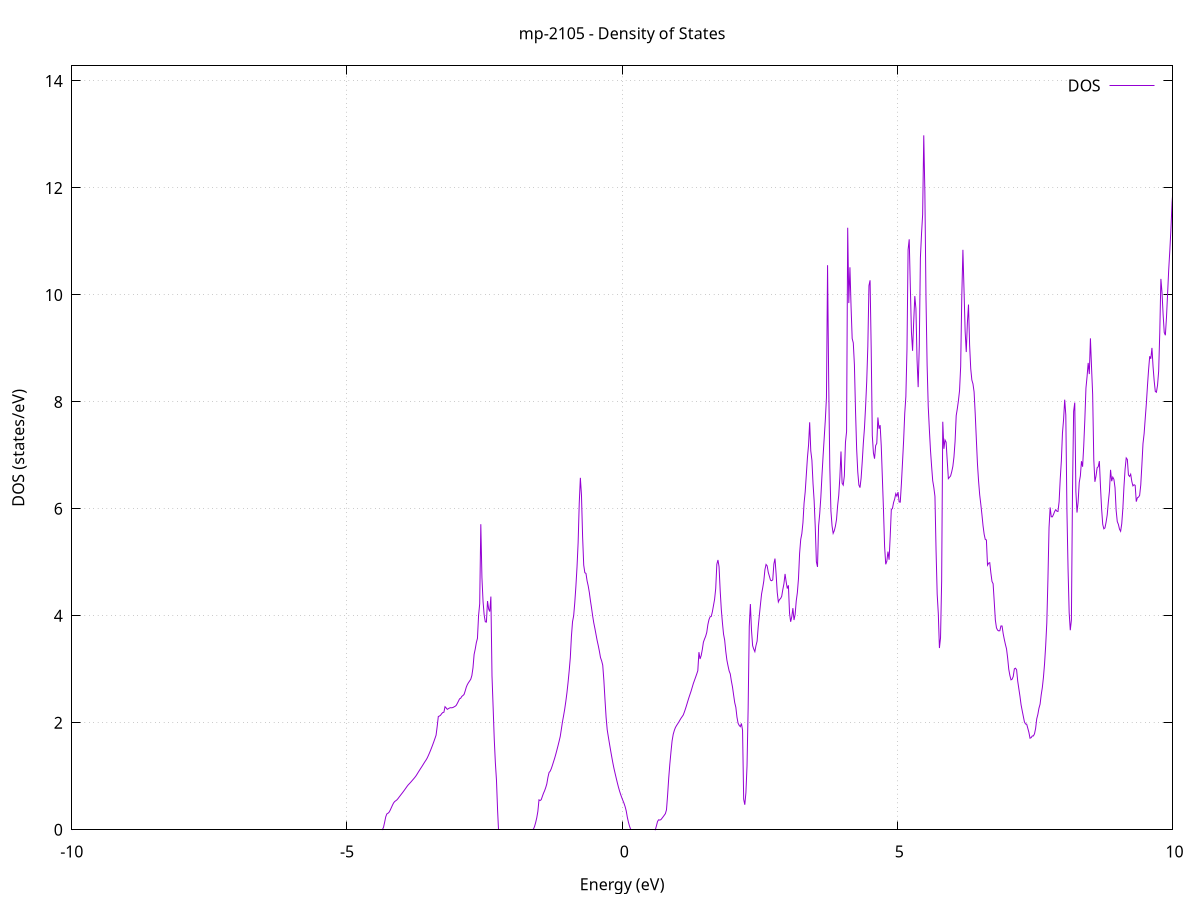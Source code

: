 set title 'mp-2105 - Density of States'
set xlabel 'Energy (eV)'
set ylabel 'DOS (states/eV)'
set grid
set xrange [-10:10]
set yrange [0:14.282]
set xzeroaxis lt -1
set terminal png size 800,600
set output 'mp-2105_dos_gnuplot.png'
plot '-' using 1:2 with lines title 'DOS'
-25.798500 0.000000
-25.778200 0.000000
-25.757900 0.000000
-25.737500 0.000000
-25.717200 0.000000
-25.696900 0.000000
-25.676600 0.000000
-25.656200 0.000000
-25.635900 0.000000
-25.615600 0.000000
-25.595300 0.000000
-25.574900 0.000000
-25.554600 0.000000
-25.534300 0.000000
-25.514000 0.000000
-25.493600 0.000000
-25.473300 0.000000
-25.453000 0.000000
-25.432700 0.000000
-25.412300 0.000000
-25.392000 0.000000
-25.371700 0.000000
-25.351400 0.000000
-25.331000 0.000000
-25.310700 0.000000
-25.290400 0.000000
-25.270100 0.000000
-25.249700 0.000000
-25.229400 0.000000
-25.209100 0.000000
-25.188800 0.000000
-25.168500 0.000000
-25.148100 0.000000
-25.127800 0.000000
-25.107500 0.000000
-25.087200 0.000000
-25.066800 0.000000
-25.046500 0.000000
-25.026200 0.000000
-25.005900 0.000000
-24.985500 0.000000
-24.965200 0.000000
-24.944900 0.000000
-24.924600 0.000000
-24.904200 0.000000
-24.883900 0.000000
-24.863600 0.000000
-24.843300 0.000000
-24.822900 0.000000
-24.802600 0.000000
-24.782300 0.000000
-24.762000 0.000000
-24.741600 0.000000
-24.721300 0.000000
-24.701000 0.000000
-24.680700 0.000000
-24.660300 0.000000
-24.640000 0.000000
-24.619700 0.000000
-24.599400 0.000000
-24.579100 0.000000
-24.558700 0.000000
-24.538400 0.000000
-24.518100 0.000000
-24.497800 0.000000
-24.477400 0.000000
-24.457100 0.000000
-24.436800 0.000000
-24.416500 0.000000
-24.396100 0.000000
-24.375800 0.000000
-24.355500 0.000000
-24.335200 0.000000
-24.314800 0.000000
-24.294500 0.000000
-24.274200 0.000000
-24.253900 0.000000
-24.233500 0.000000
-24.213200 0.000000
-24.192900 0.000000
-24.172600 0.000000
-24.152200 0.000000
-24.131900 0.000000
-24.111600 0.000000
-24.091300 0.000000
-24.070900 0.000000
-24.050600 0.000000
-24.030300 0.000000
-24.010000 0.000000
-23.989700 0.000000
-23.969300 0.000000
-23.949000 3.351500
-23.928700 23.548500
-23.908400 31.759800
-23.888000 25.136800
-23.867700 93.890100
-23.847400 83.741000
-23.827100 95.837400
-23.806700 96.867500
-23.786400 90.210000
-23.766100 75.388200
-23.745800 77.121700
-23.725400 70.261400
-23.705100 95.657500
-23.684800 102.951500
-23.664500 68.088200
-23.644100 55.281500
-23.623800 36.907900
-23.603500 36.540200
-23.583200 19.680300
-23.562800 0.000000
-23.542500 9.868900
-23.522200 16.669600
-23.501900 38.293300
-23.481500 84.327400
-23.461200 69.600200
-23.440900 72.285000
-23.420600 41.734100
-23.400300 41.325800
-23.379900 47.122000
-23.359600 58.244500
-23.339300 80.070600
-23.319000 18.258200
-23.298600 7.371400
-23.278300 0.000000
-23.258000 0.000000
-23.237700 0.000000
-23.217300 0.000000
-23.197000 0.000000
-23.176700 0.000000
-23.156400 0.000000
-23.136000 0.000000
-23.115700 0.000000
-23.095400 0.000000
-23.075100 0.000000
-23.054700 0.000000
-23.034400 0.000000
-23.014100 0.000000
-22.993800 0.000000
-22.973400 0.000000
-22.953100 0.000000
-22.932800 0.000000
-22.912500 0.000000
-22.892100 0.000000
-22.871800 0.000000
-22.851500 0.000000
-22.831200 0.000000
-22.810800 0.000000
-22.790500 0.000000
-22.770200 0.000000
-22.749900 0.000000
-22.729600 0.000000
-22.709200 0.000000
-22.688900 0.000000
-22.668600 0.000000
-22.648300 0.000000
-22.627900 0.000000
-22.607600 0.000000
-22.587300 0.000000
-22.567000 0.000000
-22.546600 0.000000
-22.526300 0.000000
-22.506000 0.000000
-22.485700 0.000000
-22.465300 0.000000
-22.445000 0.000000
-22.424700 0.000000
-22.404400 0.000000
-22.384000 0.000000
-22.363700 0.000000
-22.343400 0.000000
-22.323100 0.000000
-22.302700 0.000000
-22.282400 0.000000
-22.262100 0.000000
-22.241800 0.000000
-22.221400 0.000000
-22.201100 0.000000
-22.180800 0.000000
-22.160500 0.000000
-22.140200 0.000000
-22.119800 0.000000
-22.099500 0.000000
-22.079200 0.000000
-22.058900 0.000000
-22.038500 0.000000
-22.018200 0.000000
-21.997900 0.000000
-21.977600 0.000000
-21.957200 0.000000
-21.936900 0.000000
-21.916600 0.000000
-21.896300 0.000000
-21.875900 0.000000
-21.855600 0.000000
-21.835300 0.000000
-21.815000 0.000000
-21.794600 0.000000
-21.774300 0.000000
-21.754000 0.000000
-21.733700 0.000000
-21.713300 0.000000
-21.693000 0.000000
-21.672700 0.000000
-21.652400 0.000000
-21.632000 0.000000
-21.611700 0.000000
-21.591400 0.000000
-21.571100 0.000000
-21.550800 0.000000
-21.530400 0.000000
-21.510100 0.000000
-21.489800 0.000000
-21.469500 0.000000
-21.449100 0.000000
-21.428800 0.000000
-21.408500 0.000000
-21.388200 0.000000
-21.367800 0.000000
-21.347500 0.000000
-21.327200 0.000000
-21.306900 0.000000
-21.286500 0.000000
-21.266200 0.000000
-21.245900 0.000000
-21.225600 0.000000
-21.205200 0.000000
-21.184900 0.000000
-21.164600 0.000000
-21.144300 0.000000
-21.123900 0.000000
-21.103600 0.000000
-21.083300 0.000000
-21.063000 0.000000
-21.042600 0.000000
-21.022300 0.000000
-21.002000 0.000000
-20.981700 0.000000
-20.961400 0.000000
-20.941000 0.000000
-20.920700 0.000000
-20.900400 0.000000
-20.880100 0.000000
-20.859700 0.000000
-20.839400 0.000000
-20.819100 0.000000
-20.798800 0.000000
-20.778400 0.000000
-20.758100 0.000000
-20.737800 0.000000
-20.717500 0.000000
-20.697100 0.000000
-20.676800 0.000000
-20.656500 0.000000
-20.636200 0.000000
-20.615800 0.000000
-20.595500 0.000000
-20.575200 0.000000
-20.554900 0.000000
-20.534500 0.000000
-20.514200 0.000000
-20.493900 0.000000
-20.473600 0.000000
-20.453200 0.000000
-20.432900 0.000000
-20.412600 0.000000
-20.392300 0.000000
-20.372000 0.000000
-20.351600 0.000000
-20.331300 0.000000
-20.311000 0.000000
-20.290700 0.000000
-20.270300 0.000000
-20.250000 0.000000
-20.229700 0.000000
-20.209400 0.000000
-20.189000 0.000000
-20.168700 0.000000
-20.148400 0.000000
-20.128100 0.000000
-20.107700 0.000000
-20.087400 0.000000
-20.067100 0.000000
-20.046800 0.000000
-20.026400 0.000000
-20.006100 0.000000
-19.985800 0.000000
-19.965500 0.000000
-19.945100 0.000000
-19.924800 0.000000
-19.904500 0.000000
-19.884200 0.000000
-19.863800 0.000000
-19.843500 0.000000
-19.823200 0.000000
-19.802900 0.000000
-19.782600 0.000000
-19.762200 0.000000
-19.741900 0.000000
-19.721600 0.000000
-19.701300 0.000000
-19.680900 0.000000
-19.660600 0.000000
-19.640300 0.000000
-19.620000 0.000000
-19.599600 0.000000
-19.579300 0.000000
-19.559000 0.000000
-19.538700 0.000000
-19.518300 0.000000
-19.498000 0.000000
-19.477700 0.000000
-19.457400 0.000000
-19.437000 0.000000
-19.416700 0.000000
-19.396400 0.000000
-19.376100 0.000000
-19.355700 0.000000
-19.335400 0.000000
-19.315100 0.000000
-19.294800 0.000000
-19.274400 0.000000
-19.254100 0.000000
-19.233800 0.000000
-19.213500 0.000000
-19.193200 0.000000
-19.172800 0.000000
-19.152500 0.000000
-19.132200 0.000000
-19.111900 0.000000
-19.091500 0.000000
-19.071200 0.000000
-19.050900 0.000000
-19.030600 0.000000
-19.010200 0.000000
-18.989900 0.000000
-18.969600 0.000000
-18.949300 0.000000
-18.928900 0.000000
-18.908600 0.000000
-18.888300 0.000000
-18.868000 0.000000
-18.847600 0.000000
-18.827300 0.000000
-18.807000 0.000000
-18.786700 0.000000
-18.766300 0.000000
-18.746000 0.000000
-18.725700 0.000000
-18.705400 0.000000
-18.685000 0.000000
-18.664700 0.000000
-18.644400 0.000000
-18.624100 0.000000
-18.603800 0.000000
-18.583400 0.000000
-18.563100 0.000000
-18.542800 0.000000
-18.522500 0.000000
-18.502100 0.000000
-18.481800 0.000000
-18.461500 0.000000
-18.441200 0.000000
-18.420800 0.000000
-18.400500 0.000000
-18.380200 0.000000
-18.359900 0.000000
-18.339500 0.000000
-18.319200 0.000000
-18.298900 0.000000
-18.278600 0.000000
-18.258200 0.000000
-18.237900 0.000000
-18.217600 0.000000
-18.197300 0.000000
-18.176900 0.000000
-18.156600 0.000000
-18.136300 0.000000
-18.116000 0.000000
-18.095600 0.000000
-18.075300 0.000000
-18.055000 0.000000
-18.034700 0.000000
-18.014400 0.000000
-17.994000 0.000000
-17.973700 0.000000
-17.953400 0.000000
-17.933100 0.000000
-17.912700 0.000000
-17.892400 0.000000
-17.872100 0.000000
-17.851800 0.000000
-17.831400 0.000000
-17.811100 0.000000
-17.790800 0.000000
-17.770500 0.000000
-17.750100 0.000000
-17.729800 0.000000
-17.709500 0.000000
-17.689200 0.000000
-17.668800 0.000000
-17.648500 0.000000
-17.628200 0.000000
-17.607900 0.000000
-17.587500 0.000000
-17.567200 0.000000
-17.546900 0.000000
-17.526600 0.000000
-17.506200 0.000000
-17.485900 0.000000
-17.465600 0.000000
-17.445300 0.000000
-17.425000 0.000000
-17.404600 0.000000
-17.384300 0.000000
-17.364000 0.000000
-17.343700 0.000000
-17.323300 0.000000
-17.303000 0.000000
-17.282700 0.000000
-17.262400 0.000000
-17.242000 0.000000
-17.221700 0.000000
-17.201400 0.000000
-17.181100 0.000000
-17.160700 0.000000
-17.140400 0.000000
-17.120100 0.000000
-17.099800 0.000000
-17.079400 0.000000
-17.059100 0.000000
-17.038800 0.000000
-17.018500 0.000000
-16.998100 0.000000
-16.977800 0.000000
-16.957500 0.000000
-16.937200 0.000000
-16.916800 0.000000
-16.896500 0.000000
-16.876200 0.000000
-16.855900 0.000000
-16.835600 0.000000
-16.815200 0.000000
-16.794900 0.000000
-16.774600 0.000000
-16.754300 0.000000
-16.733900 0.000000
-16.713600 0.000000
-16.693300 0.000000
-16.673000 0.000000
-16.652600 0.000000
-16.632300 0.000000
-16.612000 0.000000
-16.591700 0.000000
-16.571300 0.000000
-16.551000 0.000000
-16.530700 0.000000
-16.510400 0.000000
-16.490000 0.000000
-16.469700 0.000000
-16.449400 0.000000
-16.429100 0.000000
-16.408700 0.000000
-16.388400 0.000000
-16.368100 0.000000
-16.347800 0.000000
-16.327400 0.000000
-16.307100 0.000000
-16.286800 0.000000
-16.266500 0.000000
-16.246200 0.000000
-16.225800 0.000000
-16.205500 0.000000
-16.185200 0.000000
-16.164900 0.000000
-16.144500 0.000000
-16.124200 0.000000
-16.103900 0.000000
-16.083600 0.000000
-16.063200 0.000000
-16.042900 0.000000
-16.022600 0.000000
-16.002300 0.000000
-15.981900 0.000000
-15.961600 0.000000
-15.941300 0.000000
-15.921000 0.000000
-15.900600 0.000000
-15.880300 0.000000
-15.860000 0.000000
-15.839700 0.000000
-15.819300 0.000000
-15.799000 0.000000
-15.778700 0.000000
-15.758400 0.000000
-15.738000 0.000000
-15.717700 0.000000
-15.697400 0.000000
-15.677100 0.000000
-15.656800 0.000000
-15.636400 0.000000
-15.616100 0.000000
-15.595800 0.000000
-15.575500 0.000000
-15.555100 0.000000
-15.534800 0.000000
-15.514500 0.000000
-15.494200 0.000000
-15.473800 0.000000
-15.453500 0.000000
-15.433200 0.000000
-15.412900 0.000000
-15.392500 0.000000
-15.372200 0.000000
-15.351900 0.000000
-15.331600 0.000000
-15.311200 0.000000
-15.290900 0.000000
-15.270600 0.000000
-15.250300 0.000000
-15.229900 0.000000
-15.209600 0.000000
-15.189300 0.000000
-15.169000 0.000000
-15.148600 0.000000
-15.128300 0.000000
-15.108000 0.000000
-15.087700 0.000000
-15.067400 0.000000
-15.047000 0.000000
-15.026700 0.000000
-15.006400 0.000000
-14.986100 0.000000
-14.965700 0.000000
-14.945400 0.000000
-14.925100 0.000000
-14.904800 0.000000
-14.884400 0.000000
-14.864100 0.000000
-14.843800 0.000000
-14.823500 0.000000
-14.803100 0.000000
-14.782800 0.000000
-14.762500 0.000000
-14.742200 0.000000
-14.721800 0.000000
-14.701500 0.000000
-14.681200 0.000000
-14.660900 0.000000
-14.640500 0.000000
-14.620200 0.000000
-14.599900 0.000000
-14.579600 0.000000
-14.559200 0.000000
-14.538900 0.000000
-14.518600 0.000000
-14.498300 0.000000
-14.478000 0.000000
-14.457600 0.000000
-14.437300 0.000000
-14.417000 0.000000
-14.396700 0.000000
-14.376300 0.000000
-14.356000 0.000000
-14.335700 0.000000
-14.315400 0.000000
-14.295000 0.000000
-14.274700 0.000000
-14.254400 0.000000
-14.234100 0.000000
-14.213700 0.000000
-14.193400 0.000000
-14.173100 0.000000
-14.152800 0.000000
-14.132400 0.000000
-14.112100 0.000000
-14.091800 0.000000
-14.071500 0.000000
-14.051100 0.000000
-14.030800 0.000000
-14.010500 0.000000
-13.990200 0.000000
-13.969800 0.000000
-13.949500 0.000000
-13.929200 0.000000
-13.908900 0.000000
-13.888600 0.000000
-13.868200 0.000000
-13.847900 0.000000
-13.827600 0.000000
-13.807300 0.000000
-13.786900 0.000000
-13.766600 0.000000
-13.746300 0.000000
-13.726000 0.000000
-13.705600 0.000000
-13.685300 0.000000
-13.665000 0.000000
-13.644700 0.000000
-13.624300 0.000000
-13.604000 0.000000
-13.583700 0.000000
-13.563400 0.000000
-13.543000 0.000000
-13.522700 0.000000
-13.502400 0.000000
-13.482100 0.000000
-13.461700 0.000000
-13.441400 0.000000
-13.421100 0.000000
-13.400800 0.000000
-13.380400 0.000000
-13.360100 0.000000
-13.339800 0.000000
-13.319500 0.000000
-13.299200 0.000000
-13.278800 0.000000
-13.258500 0.000000
-13.238200 0.000000
-13.217900 0.000000
-13.197500 0.000000
-13.177200 0.000000
-13.156900 0.000000
-13.136600 0.000000
-13.116200 0.000000
-13.095900 0.000000
-13.075600 0.000000
-13.055300 0.000000
-13.034900 0.000000
-13.014600 0.000000
-12.994300 0.000000
-12.974000 0.000000
-12.953600 0.000000
-12.933300 0.000000
-12.913000 0.000000
-12.892700 0.000000
-12.872300 0.000000
-12.852000 0.000000
-12.831700 0.000000
-12.811400 0.000000
-12.791000 0.000000
-12.770700 0.000000
-12.750400 0.000000
-12.730100 0.000000
-12.709800 0.000000
-12.689400 0.000000
-12.669100 0.000000
-12.648800 0.000000
-12.628500 0.000000
-12.608100 0.000000
-12.587800 0.000000
-12.567500 0.000000
-12.547200 0.000000
-12.526800 0.000000
-12.506500 0.000000
-12.486200 0.000000
-12.465900 0.000000
-12.445500 0.000000
-12.425200 0.000000
-12.404900 0.000000
-12.384600 0.000000
-12.364200 0.000000
-12.343900 0.000000
-12.323600 0.000000
-12.303300 0.000000
-12.282900 0.000000
-12.262600 0.000000
-12.242300 0.000000
-12.222000 0.000000
-12.201600 0.000000
-12.181300 0.000000
-12.161000 0.000000
-12.140700 0.000000
-12.120400 0.000000
-12.100000 0.000000
-12.079700 0.000000
-12.059400 0.000000
-12.039100 0.000000
-12.018700 0.000000
-11.998400 0.000000
-11.978100 0.000000
-11.957800 0.000000
-11.937400 0.000000
-11.917100 0.000000
-11.896800 0.000000
-11.876500 0.000000
-11.856100 0.000000
-11.835800 0.000000
-11.815500 0.000000
-11.795200 0.000000
-11.774800 0.000000
-11.754500 0.000000
-11.734200 0.000000
-11.713900 0.000000
-11.693500 0.000000
-11.673200 0.000000
-11.652900 0.000000
-11.632600 0.000000
-11.612200 0.000000
-11.591900 0.000000
-11.571600 0.000000
-11.551300 0.000000
-11.531000 0.000000
-11.510600 0.000000
-11.490300 0.000000
-11.470000 0.000000
-11.449700 0.000000
-11.429300 0.000000
-11.409000 0.000000
-11.388700 0.000000
-11.368400 0.000000
-11.348000 0.000000
-11.327700 0.000000
-11.307400 0.000000
-11.287100 0.000000
-11.266700 0.000000
-11.246400 0.000000
-11.226100 0.000000
-11.205800 0.000000
-11.185400 0.000000
-11.165100 0.000000
-11.144800 0.000000
-11.124500 0.000000
-11.104100 0.000000
-11.083800 0.000000
-11.063500 0.000000
-11.043200 0.000000
-11.022800 0.000000
-11.002500 0.000000
-10.982200 0.000000
-10.961900 0.000000
-10.941600 0.000000
-10.921200 0.000000
-10.900900 0.000000
-10.880600 0.000000
-10.860300 0.000000
-10.839900 0.000000
-10.819600 0.000000
-10.799300 0.000000
-10.779000 0.000000
-10.758600 0.000000
-10.738300 0.000000
-10.718000 0.000000
-10.697700 0.000000
-10.677300 0.000000
-10.657000 0.000000
-10.636700 0.000000
-10.616400 0.000000
-10.596000 0.000000
-10.575700 0.000000
-10.555400 0.000000
-10.535100 0.000000
-10.514700 0.000000
-10.494400 0.000000
-10.474100 0.000000
-10.453800 0.000000
-10.433400 0.000000
-10.413100 0.000000
-10.392800 0.000000
-10.372500 0.000000
-10.352200 0.000000
-10.331800 0.000000
-10.311500 0.000000
-10.291200 0.000000
-10.270900 0.000000
-10.250500 0.000000
-10.230200 0.000000
-10.209900 0.000000
-10.189600 0.000000
-10.169200 0.000000
-10.148900 0.000000
-10.128600 0.000000
-10.108300 0.000000
-10.087900 0.000000
-10.067600 0.000000
-10.047300 0.000000
-10.027000 0.000000
-10.006600 0.000000
-9.986300 0.000000
-9.966000 0.000000
-9.945700 0.000000
-9.925300 0.000000
-9.905000 0.000000
-9.884700 0.000000
-9.864400 0.000000
-9.844000 0.000000
-9.823700 0.000000
-9.803400 0.000000
-9.783100 0.000000
-9.762800 0.000000
-9.742400 0.000000
-9.722100 0.000000
-9.701800 0.000000
-9.681500 0.000000
-9.661100 0.000000
-9.640800 0.000000
-9.620500 0.000000
-9.600200 0.000000
-9.579800 0.000000
-9.559500 0.000000
-9.539200 0.000000
-9.518900 0.000000
-9.498500 0.000000
-9.478200 0.000000
-9.457900 0.000000
-9.437600 0.000000
-9.417200 0.000000
-9.396900 0.000000
-9.376600 0.000000
-9.356300 0.000000
-9.335900 0.000000
-9.315600 0.000000
-9.295300 0.000000
-9.275000 0.000000
-9.254600 0.000000
-9.234300 0.000000
-9.214000 0.000000
-9.193700 0.000000
-9.173400 0.000000
-9.153000 0.000000
-9.132700 0.000000
-9.112400 0.000000
-9.092100 0.000000
-9.071700 0.000000
-9.051400 0.000000
-9.031100 0.000000
-9.010800 0.000000
-8.990400 0.000000
-8.970100 0.000000
-8.949800 0.000000
-8.929500 0.000000
-8.909100 0.000000
-8.888800 0.000000
-8.868500 0.000000
-8.848200 0.000000
-8.827800 0.000000
-8.807500 0.000000
-8.787200 0.000000
-8.766900 0.000000
-8.746500 0.000000
-8.726200 0.000000
-8.705900 0.000000
-8.685600 0.000000
-8.665200 0.000000
-8.644900 0.000000
-8.624600 0.000000
-8.604300 0.000000
-8.584000 0.000000
-8.563600 0.000000
-8.543300 0.000000
-8.523000 0.000000
-8.502700 0.000000
-8.482300 0.000000
-8.462000 0.000000
-8.441700 0.000000
-8.421400 0.000000
-8.401000 0.000000
-8.380700 0.000000
-8.360400 0.000000
-8.340100 0.000000
-8.319700 0.000000
-8.299400 0.000000
-8.279100 0.000000
-8.258800 0.000000
-8.238400 0.000000
-8.218100 0.000000
-8.197800 0.000000
-8.177500 0.000000
-8.157100 0.000000
-8.136800 0.000000
-8.116500 0.000000
-8.096200 0.000000
-8.075800 0.000000
-8.055500 0.000000
-8.035200 0.000000
-8.014900 0.000000
-7.994600 0.000000
-7.974200 0.000000
-7.953900 0.000000
-7.933600 0.000000
-7.913300 0.000000
-7.892900 0.000000
-7.872600 0.000000
-7.852300 0.000000
-7.832000 0.000000
-7.811600 0.000000
-7.791300 0.000000
-7.771000 0.000000
-7.750700 0.000000
-7.730300 0.000000
-7.710000 0.000000
-7.689700 0.000000
-7.669400 0.000000
-7.649000 0.000000
-7.628700 0.000000
-7.608400 0.000000
-7.588100 0.000000
-7.567700 0.000000
-7.547400 0.000000
-7.527100 0.000000
-7.506800 0.000000
-7.486400 0.000000
-7.466100 0.000000
-7.445800 0.000000
-7.425500 0.000000
-7.405100 0.000000
-7.384800 0.000000
-7.364500 0.000000
-7.344200 0.000000
-7.323900 0.000000
-7.303500 0.000000
-7.283200 0.000000
-7.262900 0.000000
-7.242600 0.000000
-7.222200 0.000000
-7.201900 0.000000
-7.181600 0.000000
-7.161300 0.000000
-7.140900 0.000000
-7.120600 0.000000
-7.100300 0.000000
-7.080000 0.000000
-7.059600 0.000000
-7.039300 0.000000
-7.019000 0.000000
-6.998700 0.000000
-6.978300 0.000000
-6.958000 0.000000
-6.937700 0.000000
-6.917400 0.000000
-6.897000 0.000000
-6.876700 0.000000
-6.856400 0.000000
-6.836100 0.000000
-6.815700 0.000000
-6.795400 0.000000
-6.775100 0.000000
-6.754800 0.000000
-6.734500 0.000000
-6.714100 0.000000
-6.693800 0.000000
-6.673500 0.000000
-6.653200 0.000000
-6.632800 0.000000
-6.612500 0.000000
-6.592200 0.000000
-6.571900 0.000000
-6.551500 0.000000
-6.531200 0.000000
-6.510900 0.000000
-6.490600 0.000000
-6.470200 0.000000
-6.449900 0.000000
-6.429600 0.000000
-6.409300 0.000000
-6.388900 0.000000
-6.368600 0.000000
-6.348300 0.000000
-6.328000 0.000000
-6.307600 0.000000
-6.287300 0.000000
-6.267000 0.000000
-6.246700 0.000000
-6.226300 0.000000
-6.206000 0.000000
-6.185700 0.000000
-6.165400 0.000000
-6.145100 0.000000
-6.124700 0.000000
-6.104400 0.000000
-6.084100 0.000000
-6.063800 0.000000
-6.043400 0.000000
-6.023100 0.000000
-6.002800 0.000000
-5.982500 0.000000
-5.962100 0.000000
-5.941800 0.000000
-5.921500 0.000000
-5.901200 0.000000
-5.880800 0.000000
-5.860500 0.000000
-5.840200 0.000000
-5.819900 0.000000
-5.799500 0.000000
-5.779200 0.000000
-5.758900 0.000000
-5.738600 0.000000
-5.718200 0.000000
-5.697900 0.000000
-5.677600 0.000000
-5.657300 0.000000
-5.636900 0.000000
-5.616600 0.000000
-5.596300 0.000000
-5.576000 0.000000
-5.555700 0.000000
-5.535300 0.000000
-5.515000 0.000000
-5.494700 0.000000
-5.474400 0.000000
-5.454000 0.000000
-5.433700 0.000000
-5.413400 0.000000
-5.393100 0.000000
-5.372700 0.000000
-5.352400 0.000000
-5.332100 0.000000
-5.311800 0.000000
-5.291400 0.000000
-5.271100 0.000000
-5.250800 0.000000
-5.230500 0.000000
-5.210100 0.000000
-5.189800 0.000000
-5.169500 0.000000
-5.149200 0.000000
-5.128800 0.000000
-5.108500 0.000000
-5.088200 0.000000
-5.067900 0.000000
-5.047500 0.000000
-5.027200 0.000000
-5.006900 0.000000
-4.986600 0.000000
-4.966300 0.000000
-4.945900 0.000000
-4.925600 0.000000
-4.905300 0.000000
-4.885000 0.000000
-4.864600 0.000000
-4.844300 0.000000
-4.824000 0.000000
-4.803700 0.000000
-4.783300 0.000000
-4.763000 0.000000
-4.742700 0.000000
-4.722400 0.000000
-4.702000 0.000000
-4.681700 0.000000
-4.661400 0.000000
-4.641100 0.000000
-4.620700 0.000000
-4.600400 0.000000
-4.580100 0.000000
-4.559800 0.000000
-4.539400 0.000000
-4.519100 0.000000
-4.498800 0.000000
-4.478500 0.000000
-4.458100 0.000000
-4.437800 0.000000
-4.417500 0.000000
-4.397200 0.000000
-4.376900 0.000000
-4.356500 0.003000
-4.336200 0.045800
-4.315900 0.138800
-4.295600 0.242200
-4.275200 0.296700
-4.254900 0.308900
-4.234600 0.328500
-4.214300 0.366400
-4.193900 0.412900
-4.173600 0.459600
-4.153300 0.501200
-4.133000 0.527800
-4.112600 0.543000
-4.092300 0.559400
-4.072000 0.584200
-4.051700 0.612100
-4.031300 0.639500
-4.011000 0.666700
-3.990700 0.693600
-3.970400 0.721800
-3.950000 0.750600
-3.929700 0.780000
-3.909400 0.809900
-3.889100 0.836900
-3.868700 0.859200
-3.848400 0.881200
-3.828100 0.905100
-3.807800 0.929500
-3.787500 0.953600
-3.767100 0.978900
-3.746800 1.006300
-3.726500 1.039100
-3.706200 1.073400
-3.685800 1.106800
-3.665500 1.139600
-3.645200 1.171700
-3.624900 1.204800
-3.604500 1.239100
-3.584200 1.272200
-3.563900 1.302900
-3.543600 1.338800
-3.523200 1.383300
-3.502900 1.431400
-3.482600 1.481800
-3.462300 1.534700
-3.441900 1.589600
-3.421600 1.647500
-3.401300 1.707100
-3.381000 1.768200
-3.360600 1.933600
-3.340300 2.117300
-3.320000 2.126700
-3.299700 2.141000
-3.279300 2.171200
-3.259000 2.192300
-3.238700 2.197600
-3.218400 2.300900
-3.198100 2.279000
-3.177700 2.251800
-3.157400 2.263600
-3.137100 2.276800
-3.116800 2.282300
-3.096400 2.280500
-3.076100 2.285500
-3.055800 2.296700
-3.035500 2.308000
-3.015100 2.325400
-2.994800 2.363600
-2.974500 2.404800
-2.954200 2.447700
-2.933800 2.458700
-2.913500 2.493100
-2.893200 2.509900
-2.872900 2.529400
-2.852500 2.593200
-2.832200 2.665900
-2.811900 2.715700
-2.791600 2.751100
-2.771200 2.782300
-2.750900 2.813400
-2.730600 2.883400
-2.710300 3.027600
-2.689900 3.277700
-2.669600 3.377400
-2.649300 3.499100
-2.629000 3.579100
-2.608700 4.006300
-2.588300 4.224100
-2.568000 5.712600
-2.547700 4.716000
-2.527400 4.267600
-2.507000 4.013400
-2.486700 3.888700
-2.466400 3.883100
-2.446100 4.276600
-2.425700 4.127400
-2.405400 4.080200
-2.385100 4.359900
-2.364800 2.877700
-2.344400 2.292700
-2.324100 1.700900
-2.303800 1.257000
-2.283500 0.927200
-2.263100 0.362600
-2.242800 0.000000
-2.222500 0.000000
-2.202200 0.000000
-2.181800 0.000000
-2.161500 0.000000
-2.141200 0.000000
-2.120900 0.000000
-2.100500 0.000000
-2.080200 0.000000
-2.059900 0.000000
-2.039600 0.000000
-2.019300 0.000000
-1.998900 0.000000
-1.978600 0.000000
-1.958300 0.000000
-1.938000 0.000000
-1.917600 0.000000
-1.897300 0.000000
-1.877000 0.000000
-1.856700 0.000000
-1.836300 0.000000
-1.816000 0.000000
-1.795700 0.000000
-1.775400 0.000000
-1.755000 0.000000
-1.734700 0.000000
-1.714400 0.000000
-1.694100 0.000000
-1.673700 0.000000
-1.653400 0.000000
-1.633100 0.000000
-1.612800 0.009800
-1.592400 0.059300
-1.572100 0.132900
-1.551800 0.222200
-1.531500 0.343200
-1.511100 0.559600
-1.490800 0.547000
-1.470500 0.562200
-1.450200 0.622900
-1.429900 0.681400
-1.409500 0.728700
-1.389200 0.787700
-1.368900 0.857500
-1.348600 0.980000
-1.328200 1.070300
-1.307900 1.095100
-1.287600 1.142300
-1.267300 1.204400
-1.246900 1.271200
-1.226600 1.336800
-1.206300 1.410000
-1.186000 1.488900
-1.165600 1.570600
-1.145300 1.655000
-1.125000 1.744100
-1.104700 1.878400
-1.084300 2.019200
-1.064000 2.133900
-1.043700 2.255500
-1.023400 2.400400
-1.003000 2.563000
-0.982700 2.754800
-0.962400 2.970200
-0.942100 3.216100
-0.921700 3.614500
-0.901400 3.890400
-0.881100 4.000200
-0.860800 4.245100
-0.840500 4.549700
-0.820100 4.911800
-0.799800 5.368000
-0.779500 6.107900
-0.759200 6.580300
-0.738800 6.251600
-0.718500 5.478900
-0.698200 4.948900
-0.677900 4.806100
-0.657500 4.793800
-0.637200 4.654400
-0.616900 4.560900
-0.596600 4.439700
-0.576200 4.283600
-0.555900 4.145700
-0.535600 3.997300
-0.515300 3.866500
-0.494900 3.762800
-0.474600 3.650000
-0.454300 3.538700
-0.434000 3.444500
-0.413600 3.339200
-0.393300 3.220200
-0.373000 3.160200
-0.352700 3.077900
-0.332300 2.797000
-0.312000 2.439100
-0.291700 2.105200
-0.271400 1.870400
-0.251100 1.739300
-0.230700 1.612800
-0.210400 1.488600
-0.190100 1.370100
-0.169800 1.255400
-0.149400 1.150500
-0.129100 1.059800
-0.108800 0.970300
-0.088500 0.883100
-0.068100 0.800700
-0.047800 0.726600
-0.027500 0.661500
-0.007200 0.603000
0.013200 0.548300
0.033500 0.497000
0.053800 0.433100
0.074100 0.352900
0.094500 0.232600
0.114800 0.138900
0.135100 0.064100
0.155400 0.008300
0.175800 0.000000
0.196100 0.000000
0.216400 0.000000
0.236700 0.000000
0.257100 0.000000
0.277400 0.000000
0.297700 0.000000
0.318000 0.000000
0.338300 0.000000
0.358700 0.000000
0.379000 0.000000
0.399300 0.000000
0.419600 0.000000
0.440000 0.000000
0.460300 0.000000
0.480600 0.000000
0.500900 0.000000
0.521300 0.000000
0.541600 0.000000
0.561900 0.000000
0.582200 0.000000
0.602600 0.000300
0.622900 0.073100
0.643200 0.155300
0.663500 0.187000
0.683900 0.181100
0.704200 0.189600
0.724500 0.215600
0.744800 0.243000
0.765200 0.271700
0.785500 0.301500
0.805800 0.373900
0.826100 0.650100
0.846500 0.971200
0.866800 1.231000
0.887100 1.455700
0.907400 1.660100
0.927700 1.784100
0.948100 1.857200
0.968400 1.912900
0.988700 1.948900
1.009000 1.981900
1.029400 2.014200
1.049700 2.051100
1.070000 2.085400
1.090300 2.115500
1.110700 2.146500
1.131000 2.202600
1.151300 2.263900
1.171600 2.330700
1.192000 2.401200
1.212300 2.468500
1.232600 2.530900
1.252900 2.593000
1.273300 2.663800
1.293600 2.734600
1.313900 2.793000
1.334200 2.851100
1.354600 2.911100
1.374900 2.973300
1.395200 3.320800
1.415500 3.193400
1.435900 3.256100
1.456200 3.367000
1.476500 3.507000
1.496800 3.565800
1.517100 3.617200
1.537500 3.691000
1.557800 3.836700
1.578100 3.931200
1.598400 3.981700
1.618800 3.988700
1.639100 4.074000
1.659400 4.191300
1.679700 4.308500
1.700100 4.509300
1.720400 4.963700
1.740700 5.044300
1.761000 4.917300
1.781400 4.471200
1.801700 4.119600
1.822000 3.872600
1.842300 3.657900
1.862700 3.546900
1.883000 3.334500
1.903300 3.171200
1.923600 3.065600
1.944000 2.970000
1.964300 2.914700
1.984600 2.781600
2.004900 2.670300
2.025300 2.520900
2.045600 2.376500
2.065900 2.289200
2.086200 2.106900
2.106500 1.991900
2.126900 1.950800
2.147200 1.927500
2.167500 1.987700
2.187800 1.860200
2.208200 0.572300
2.228500 0.467900
2.248800 0.692100
2.269100 1.196500
2.289500 2.277700
2.309800 3.805600
2.330100 4.220100
2.350400 3.729100
2.370800 3.442000
2.391100 3.378000
2.411400 3.330000
2.431700 3.442900
2.452100 3.525800
2.472400 3.793300
2.492700 4.006000
2.513000 4.211500
2.533400 4.408900
2.553700 4.521200
2.574000 4.651300
2.594300 4.862400
2.614700 4.960500
2.635000 4.934400
2.655300 4.811900
2.675600 4.739200
2.695900 4.666400
2.716300 4.656000
2.736600 4.672700
2.756900 4.970100
2.777200 5.070400
2.797600 4.781100
2.817900 4.439200
2.838200 4.258200
2.858500 4.303800
2.878900 4.322700
2.899200 4.364100
2.919500 4.492100
2.939800 4.599700
2.960200 4.782900
2.980500 4.634300
3.000800 4.510300
3.021100 4.569800
3.041500 4.049000
3.061800 3.888400
3.082100 3.980700
3.102400 4.143900
3.122800 3.921500
3.143100 4.026400
3.163400 4.277800
3.183700 4.434700
3.204100 4.696900
3.224400 5.167400
3.244700 5.426600
3.265000 5.536500
3.285300 5.742600
3.305700 6.108000
3.326000 6.316400
3.346300 6.633500
3.366600 6.955600
3.387000 7.192300
3.407300 7.618200
3.427600 7.082900
3.447900 6.911200
3.468300 6.474900
3.488600 6.150900
3.508900 5.660200
3.529200 5.011100
3.549600 4.914800
3.569900 5.684800
3.590200 5.912200
3.610500 6.220000
3.630900 6.624500
3.651200 6.988600
3.671500 7.326300
3.691800 7.661500
3.712200 8.078000
3.732500 10.555500
3.752800 8.402200
3.773100 6.782200
3.793500 5.961000
3.813800 5.683400
3.834100 5.542300
3.854400 5.590800
3.874700 5.674900
3.895100 5.801200
3.915400 6.061200
3.935700 6.253100
3.956000 6.592400
3.976400 7.072400
3.996700 6.480100
4.017000 6.443600
4.037300 6.616000
4.057700 7.243300
4.078000 7.445700
4.098300 11.255800
4.118600 9.847600
4.139000 10.516600
4.159300 9.785300
4.179600 9.183000
4.199900 9.103600
4.220300 8.690500
4.240600 7.830300
4.260900 7.123200
4.281200 6.691000
4.301600 6.445900
4.321900 6.396800
4.342200 6.574200
4.362500 6.882300
4.382900 7.233100
4.403200 7.515000
4.423500 7.912900
4.443800 8.379500
4.464100 9.036500
4.484500 10.173400
4.504800 10.273000
4.525100 9.008000
4.545400 7.368900
4.565800 7.044900
4.586100 6.938000
4.606400 7.183200
4.626700 7.223800
4.647100 7.708600
4.667400 7.497900
4.687700 7.565000
4.708000 7.176400
4.728400 6.576900
4.748700 5.974700
4.769000 5.294100
4.789300 4.963400
4.809700 5.022000
4.830000 5.200600
4.850300 5.048100
4.870600 5.480600
4.891000 5.991000
4.911300 6.005100
4.931600 6.117400
4.951900 6.184200
4.972300 6.285000
4.992600 6.237400
5.012900 6.313800
5.033200 6.129100
5.053500 6.125600
5.073900 6.466500
5.094200 6.867300
5.114500 7.278900
5.134800 7.783000
5.155200 8.098800
5.175500 8.982000
5.195800 10.846400
5.216100 11.039400
5.236500 10.143800
5.256800 9.301100
5.277100 8.954000
5.297400 9.494000
5.317800 9.977600
5.338100 9.741300
5.358400 8.788700
5.378700 8.276300
5.399100 9.049600
5.419400 10.693300
5.439700 11.139700
5.460000 11.501000
5.480400 12.983400
5.500700 11.912800
5.521000 9.946600
5.541300 8.692100
5.561700 7.916800
5.582000 7.488100
5.602300 7.100000
5.622600 6.799300
5.642900 6.527500
5.663300 6.400400
5.683600 6.234000
5.703900 5.219700
5.724200 4.406200
5.744600 4.043400
5.764900 3.398200
5.785200 3.589300
5.805500 4.649700
5.825900 7.628700
5.846200 7.122900
5.866500 7.288400
5.886800 7.245900
5.907200 6.894700
5.927500 6.565200
5.947800 6.590000
5.968100 6.615200
5.988500 6.693100
6.008800 6.792100
6.029100 6.969500
6.049400 7.259700
6.069800 7.742800
6.090100 7.873300
6.110400 8.024400
6.130700 8.211600
6.151100 8.662700
6.171400 9.971800
6.191700 10.843500
6.212000 10.088600
6.232300 9.318800
6.252700 8.931600
6.273000 9.477400
6.293300 9.819200
6.313600 9.059900
6.334000 8.619800
6.354300 8.408600
6.374600 8.336800
6.394900 8.186200
6.415300 7.779800
6.435600 7.308500
6.455900 6.845500
6.476200 6.521400
6.496600 6.263100
6.516900 6.086100
6.537200 5.893500
6.557500 5.684700
6.577900 5.524900
6.598200 5.428300
6.618500 5.418800
6.638800 4.947400
6.659200 4.984800
6.679500 4.993700
6.699800 4.802100
6.720100 4.643700
6.740500 4.600200
6.760800 4.267300
6.781100 3.923000
6.801400 3.775100
6.821700 3.732600
6.842100 3.718500
6.862400 3.721100
6.882700 3.810300
6.903000 3.809900
6.923400 3.666700
6.943700 3.560500
6.964000 3.465400
6.984300 3.382300
7.004700 3.210200
7.025000 3.000000
7.045300 2.884700
7.065600 2.803100
7.086000 2.815400
7.106300 2.866300
7.126600 3.008400
7.146900 3.020700
7.167300 2.991400
7.187600 2.779000
7.207900 2.638100
7.228200 2.497200
7.248600 2.336900
7.268900 2.227400
7.289200 2.121600
7.309500 2.016500
7.329900 1.978000
7.350200 1.974800
7.370500 1.899500
7.390800 1.820600
7.411100 1.712100
7.431500 1.722000
7.451800 1.753400
7.472100 1.754000
7.492400 1.793500
7.512800 1.893600
7.533100 2.073700
7.553400 2.156700
7.573700 2.273500
7.594100 2.348400
7.614400 2.523400
7.634700 2.657300
7.655000 2.849200
7.675400 3.103200
7.695700 3.441900
7.716000 3.865800
7.736300 4.670500
7.756700 5.649800
7.777000 6.026400
7.797300 5.852200
7.817600 5.850900
7.838000 5.896100
7.858300 5.950100
7.878600 5.984900
7.898900 5.955700
7.919300 5.950700
7.939600 6.134100
7.959900 6.554900
7.980200 6.893500
8.000600 7.418100
8.020900 7.667300
8.041200 8.040600
8.061500 7.754400
8.081800 5.967400
8.102200 4.875700
8.122500 4.060600
8.142800 3.731100
8.163100 3.921200
8.183500 6.373400
8.203800 7.824700
8.224100 7.986500
8.244400 6.325000
8.264800 5.930500
8.285100 6.127100
8.305400 6.493500
8.325700 6.615300
8.346100 6.890400
8.366400 6.787600
8.386700 7.167600
8.407000 7.662800
8.427400 8.256500
8.447700 8.474000
8.468000 8.729000
8.488300 8.520000
8.508700 9.188100
8.529000 8.644800
8.549300 8.140500
8.569600 6.924900
8.590000 6.505500
8.610300 6.613000
8.630600 6.768100
8.650900 6.788000
8.671200 6.892500
8.691600 6.414100
8.711900 6.001300
8.732200 5.711900
8.752500 5.626600
8.772900 5.643900
8.793200 5.750600
8.813500 5.884600
8.833800 6.124900
8.854200 6.329200
8.874500 6.730000
8.894800 6.517200
8.915100 6.593700
8.935500 6.552200
8.955800 6.395300
8.976100 5.970100
8.996400 5.762800
9.016800 5.709600
9.037100 5.619800
9.057400 5.580700
9.077700 5.719800
9.098100 6.007400
9.118400 6.420800
9.138700 6.743200
9.159000 6.952200
9.179400 6.923800
9.199700 6.633100
9.220000 6.606300
9.240300 6.648100
9.260600 6.513300
9.281000 6.429400
9.301300 6.451300
9.321600 6.439800
9.341900 6.135100
9.362300 6.207900
9.382600 6.219300
9.402900 6.253000
9.423200 6.444400
9.443600 6.818200
9.463900 7.219600
9.484200 7.404000
9.504500 7.688500
9.524900 7.969200
9.545200 8.300200
9.565500 8.600600
9.585800 8.852500
9.606200 8.806100
9.626500 9.009300
9.646800 8.659000
9.667100 8.393300
9.687500 8.194700
9.707800 8.180000
9.728100 8.310300
9.748400 8.572000
9.768800 9.292900
9.789100 10.299200
9.809400 10.043900
9.829700 9.630900
9.850000 9.297700
9.870400 9.245700
9.890700 9.580800
9.911000 10.022400
9.931300 10.475700
9.951700 10.834800
9.972000 11.243300
9.992300 11.729700
10.012600 12.022600
10.033000 12.183800
10.053300 13.294800
10.073600 12.324600
10.093900 12.500000
10.114300 11.908500
10.134600 11.206200
10.154900 11.094900
10.175200 10.281500
10.195600 9.999000
10.215900 10.792700
10.236200 11.050100
10.256500 11.489800
10.276900 11.608900
10.297200 11.768400
10.317500 12.102500
10.337800 11.612400
10.358200 10.787300
10.378500 11.011600
10.398800 10.949200
10.419100 10.976600
10.439400 11.004900
10.459800 11.352900
10.480100 10.810000
10.500400 10.863200
10.520700 11.263800
10.541100 12.030100
10.561400 11.186100
10.581700 11.193500
10.602000 10.903600
10.622400 10.320800
10.642700 9.892300
10.663000 10.656800
10.683300 10.444500
10.703700 10.897200
10.724000 10.277600
10.744300 10.258500
10.764600 10.950800
10.785000 11.351700
10.805300 11.439200
10.825600 11.059500
10.845900 10.844600
10.866300 10.390500
10.886600 11.329200
10.906900 12.475000
10.927200 13.559500
10.947600 15.034200
10.967900 16.581800
10.988200 18.582800
11.008500 17.158200
11.028800 13.848700
11.049200 11.827700
11.069500 11.494100
11.089800 11.420600
11.110100 11.667100
11.130500 11.769300
11.150800 10.633100
11.171100 10.480000
11.191400 10.422000
11.211800 9.694200
11.232100 8.616300
11.252400 8.289500
11.272700 7.748600
11.293100 7.147300
11.313400 6.767800
11.333700 7.681500
11.354000 6.580200
11.374400 5.340000
11.394700 4.314900
11.415000 3.980100
11.435300 4.098300
11.455700 4.595300
11.476000 4.778500
11.496300 4.787700
11.516600 4.872100
11.537000 4.986800
11.557300 5.272600
11.577600 5.641200
11.597900 6.178600
11.618200 6.742600
11.638600 7.136200
11.658900 7.761300
11.679200 9.037800
11.699500 10.319600
11.719900 9.575500
11.740200 8.484700
11.760500 7.623600
11.780800 6.906500
11.801200 6.584400
11.821500 6.483900
11.841800 6.582100
11.862100 6.942500
11.882500 6.815000
11.902800 6.880100
11.923100 6.686700
11.943400 6.702700
11.963800 7.023100
11.984100 7.380600
12.004400 7.724900
12.024700 7.827900
12.045100 7.283900
12.065400 6.864700
12.085700 6.525400
12.106000 6.428700
12.126400 6.906300
12.146700 7.561600
12.167000 7.729800
12.187300 7.256400
12.207600 6.701400
12.228000 5.786500
12.248300 5.246800
12.268600 4.903400
12.288900 5.161900
12.309300 5.047800
12.329600 4.778000
12.349900 4.618400
12.370200 4.505700
12.390600 4.377800
12.410900 4.486300
12.431200 4.136700
12.451500 3.778000
12.471900 3.443600
12.492200 3.465100
12.512500 3.541000
12.532800 3.508800
12.553200 3.358800
12.573500 3.311200
12.593800 3.316100
12.614100 3.364500
12.634500 3.370200
12.654800 3.324100
12.675100 3.028200
12.695400 2.780200
12.715800 2.593000
12.736100 2.482300
12.756400 2.409100
12.776700 2.553900
12.797000 2.501300
12.817400 2.101200
12.837700 1.556900
12.858000 1.219100
12.878300 0.991900
12.898700 0.760300
12.919000 0.554300
12.939300 0.365000
12.959600 0.178700
12.980000 0.074800
13.000300 0.005200
13.020600 0.000000
13.040900 0.000000
13.061300 0.000000
13.081600 0.000000
13.101900 0.000000
13.122200 0.000000
13.142600 0.000000
13.162900 0.000000
13.183200 0.000000
13.203500 0.000000
13.223900 0.000000
13.244200 0.000000
13.264500 0.000000
13.284800 0.000000
13.305200 0.000000
13.325500 0.000000
13.345800 0.000000
13.366100 0.000000
13.386400 0.000000
13.406800 0.000000
13.427100 0.000000
13.447400 0.000000
13.467700 0.000000
13.488100 0.000000
13.508400 0.000000
13.528700 0.000000
13.549000 0.000000
13.569400 0.000000
13.589700 0.000000
13.610000 0.000000
13.630300 0.000000
13.650700 0.000000
13.671000 0.000000
13.691300 0.000000
13.711600 0.000000
13.732000 0.000000
13.752300 0.000000
13.772600 0.000000
13.792900 0.000000
13.813300 0.000000
13.833600 0.000000
13.853900 0.000000
13.874200 0.000000
13.894600 0.000000
13.914900 0.000000
13.935200 0.000000
13.955500 0.000000
13.975800 0.000000
13.996200 0.000000
14.016500 0.000000
14.036800 0.000000
14.057100 0.000000
14.077500 0.000000
14.097800 0.000000
14.118100 0.000000
14.138400 0.000000
14.158800 0.000000
14.179100 0.000000
14.199400 0.000000
14.219700 0.000000
14.240100 0.000000
14.260400 0.000000
14.280700 0.000000
14.301000 0.000000
14.321400 0.000000
14.341700 0.000000
14.362000 0.000000
14.382300 0.000000
14.402700 0.000000
14.423000 0.000000
14.443300 0.000000
14.463600 0.000000
14.484000 0.000000
14.504300 0.000000
14.524600 0.000000
14.544900 0.000000
14.565200 0.000000
14.585600 0.000000
14.605900 0.000000
14.626200 0.000000
14.646500 0.000000
14.666900 0.000000
14.687200 0.000000
14.707500 0.000000
14.727800 0.000000
14.748200 0.000000
14.768500 0.000000
14.788800 0.000000
14.809100 0.000000
14.829500 0.000000
14.849800 0.000000
e
